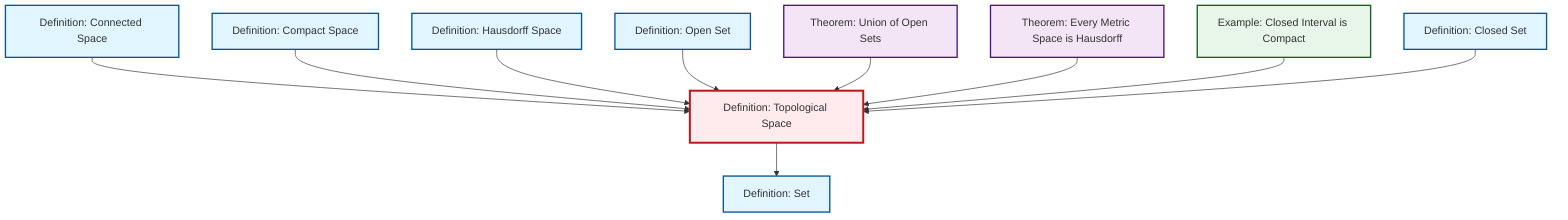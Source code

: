 graph TD
    classDef definition fill:#e1f5fe,stroke:#01579b,stroke-width:2px
    classDef theorem fill:#f3e5f5,stroke:#4a148c,stroke-width:2px
    classDef axiom fill:#fff3e0,stroke:#e65100,stroke-width:2px
    classDef example fill:#e8f5e9,stroke:#1b5e20,stroke-width:2px
    classDef current fill:#ffebee,stroke:#b71c1c,stroke-width:3px
    def-open-set["Definition: Open Set"]:::definition
    def-set["Definition: Set"]:::definition
    def-compact["Definition: Compact Space"]:::definition
    thm-union-open-sets["Theorem: Union of Open Sets"]:::theorem
    def-hausdorff["Definition: Hausdorff Space"]:::definition
    thm-metric-hausdorff["Theorem: Every Metric Space is Hausdorff"]:::theorem
    def-closed-set["Definition: Closed Set"]:::definition
    def-connected["Definition: Connected Space"]:::definition
    def-topological-space["Definition: Topological Space"]:::definition
    ex-closed-interval-compact["Example: Closed Interval is Compact"]:::example
    def-connected --> def-topological-space
    def-topological-space --> def-set
    def-compact --> def-topological-space
    def-hausdorff --> def-topological-space
    def-open-set --> def-topological-space
    thm-union-open-sets --> def-topological-space
    thm-metric-hausdorff --> def-topological-space
    ex-closed-interval-compact --> def-topological-space
    def-closed-set --> def-topological-space
    class def-topological-space current